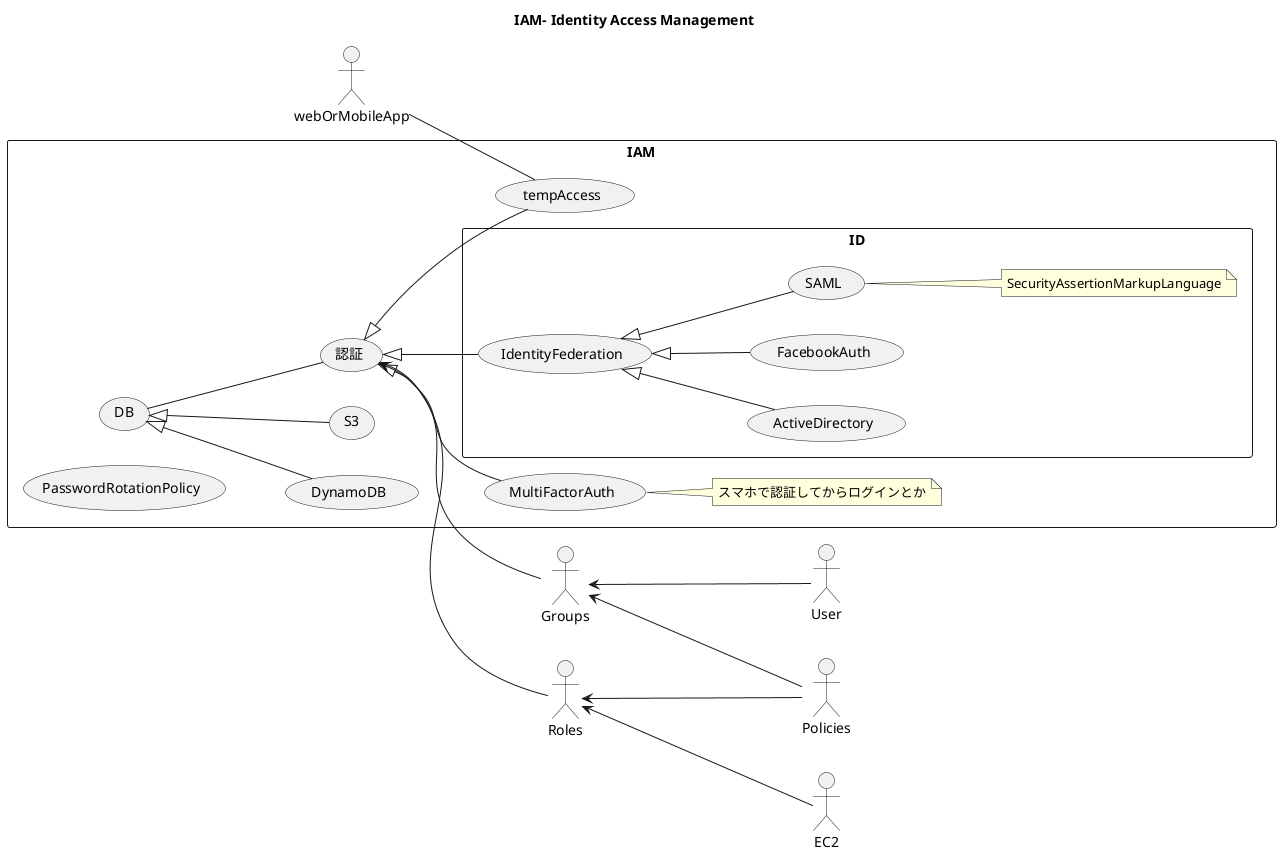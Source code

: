 @startuml
left to right direction
Title IAM- Identity Access Management
actor User
'エンドユーザー'
actor Groups
Groups <-- User
actor EC2
actor Roles
Roles <-- EC2
actor Policies
Groups <-- Policies
Roles <-- Policies

actor webOrMobileApp

rectangle IAM{
  'Identity access management'

    usecase DB
    usecase DynamoDB
    usecase S3
DB <|-- DynamoDB
DB <|-- S3

usecase 認証 as auth
  '---------------------'
  usecase tempAccess
  webOrMobileApp -- tempAccess
auth <|-- tempAccess

  DB -- auth
  '---------------------'
  usecase PasswordRotationPolicy

  auth <-- Roles
  auth <-- Groups

  rectangle ID{
    usecase IdentityFederation as if
    usecase ActiveDirectory as ad
    usecase FacebookAuth as fa
    usecase SAML
    note right:SecurityAssertionMarkupLanguage
    if <|-- ad
    if <|-- fa
    if <|-- SAML
    auth <|-- if
  }
  usecase MultiFactorAuth
  note right:スマホで認証してからログインとか
auth <|-- MultiFactorAuth
}






@enduml
